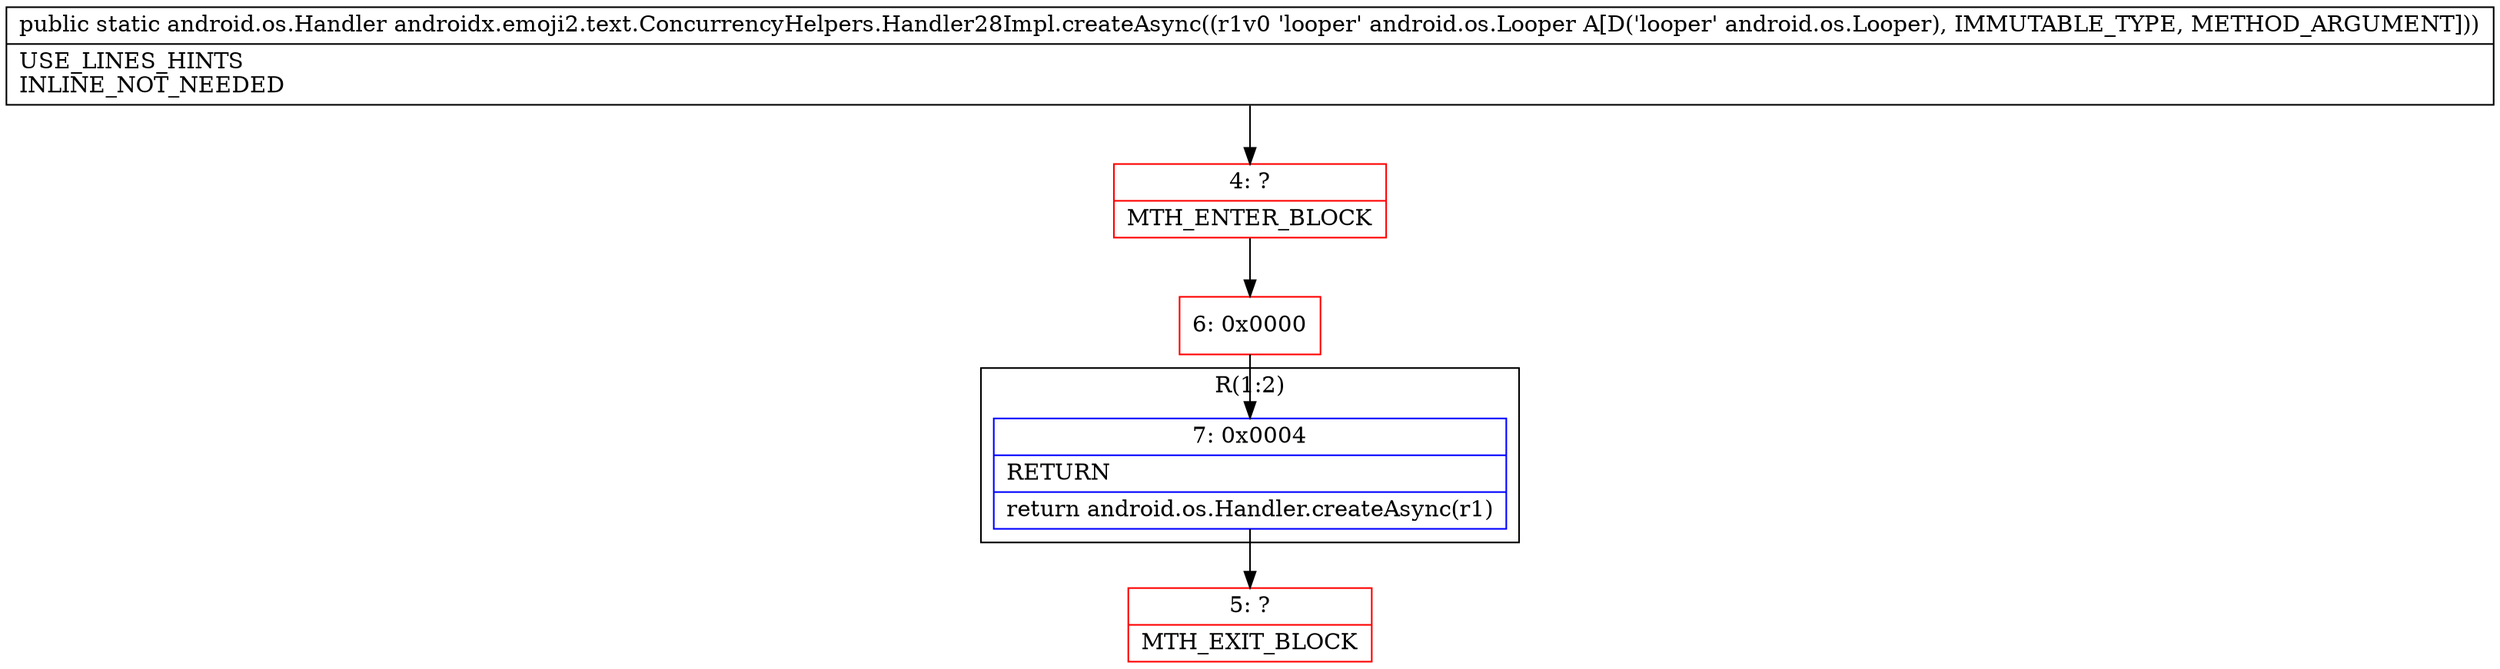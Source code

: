 digraph "CFG forandroidx.emoji2.text.ConcurrencyHelpers.Handler28Impl.createAsync(Landroid\/os\/Looper;)Landroid\/os\/Handler;" {
subgraph cluster_Region_1920420964 {
label = "R(1:2)";
node [shape=record,color=blue];
Node_7 [shape=record,label="{7\:\ 0x0004|RETURN\l|return android.os.Handler.createAsync(r1)\l}"];
}
Node_4 [shape=record,color=red,label="{4\:\ ?|MTH_ENTER_BLOCK\l}"];
Node_6 [shape=record,color=red,label="{6\:\ 0x0000}"];
Node_5 [shape=record,color=red,label="{5\:\ ?|MTH_EXIT_BLOCK\l}"];
MethodNode[shape=record,label="{public static android.os.Handler androidx.emoji2.text.ConcurrencyHelpers.Handler28Impl.createAsync((r1v0 'looper' android.os.Looper A[D('looper' android.os.Looper), IMMUTABLE_TYPE, METHOD_ARGUMENT]))  | USE_LINES_HINTS\lINLINE_NOT_NEEDED\l}"];
MethodNode -> Node_4;Node_7 -> Node_5;
Node_4 -> Node_6;
Node_6 -> Node_7;
}

